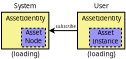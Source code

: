 <?xml version="1.0" encoding="UTF-8"?>
<dia:diagram xmlns:dia="http://www.lysator.liu.se/~alla/dia/">
  <dia:layer name="Background" visible="true" active="true">
    <dia:object type="Standard - Text" version="1" id="O0">
      <dia:attribute name="obj_pos">
        <dia:point val="1.8,0.4"/>
      </dia:attribute>
      <dia:attribute name="obj_bb">
        <dia:rectangle val="1.261,0.062;2.339,0.47"/>
      </dia:attribute>
      <dia:attribute name="text">
        <dia:composite type="text">
          <dia:attribute name="string">
            <dia:string>#System#</dia:string>
          </dia:attribute>
          <dia:attribute name="font">
            <dia:font family="Tahoma" style="0" name="Courier"/>
          </dia:attribute>
          <dia:attribute name="height">
            <dia:real val="0.423"/>
          </dia:attribute>
          <dia:attribute name="pos">
            <dia:point val="1.8,0.4"/>
          </dia:attribute>
          <dia:attribute name="color">
            <dia:color val="#000000"/>
          </dia:attribute>
          <dia:attribute name="alignment">
            <dia:enum val="1"/>
          </dia:attribute>
        </dia:composite>
      </dia:attribute>
      <dia:attribute name="valign">
        <dia:enum val="3"/>
      </dia:attribute>
    </dia:object>
    <dia:group>
      <dia:group>
        <dia:object type="Standard - Box" version="0" id="O1">
          <dia:attribute name="obj_pos">
            <dia:point val="0.6,0.6"/>
          </dia:attribute>
          <dia:attribute name="obj_bb">
            <dia:rectangle val="0.575,0.575;2.993,2.461"/>
          </dia:attribute>
          <dia:attribute name="elem_corner">
            <dia:point val="0.6,0.6"/>
          </dia:attribute>
          <dia:attribute name="elem_width">
            <dia:real val="2.367"/>
          </dia:attribute>
          <dia:attribute name="elem_height">
            <dia:real val="1.836"/>
          </dia:attribute>
          <dia:attribute name="border_width">
            <dia:real val="0.05"/>
          </dia:attribute>
          <dia:attribute name="inner_color">
            <dia:color val="#f7f495"/>
          </dia:attribute>
          <dia:attribute name="show_background">
            <dia:boolean val="true"/>
          </dia:attribute>
        </dia:object>
        <dia:object type="Standard - Text" version="1" id="O2">
          <dia:attribute name="obj_pos">
            <dia:point val="1.784,1.015"/>
          </dia:attribute>
          <dia:attribute name="obj_bb">
            <dia:rectangle val="0.812,0.667;2.765,1.105"/>
          </dia:attribute>
          <dia:attribute name="text">
            <dia:composite type="text">
              <dia:attribute name="string">
                <dia:string>#AssetIdentity#</dia:string>
              </dia:attribute>
              <dia:attribute name="font">
                <dia:font family="Tahoma" style="0" name="Courier"/>
              </dia:attribute>
              <dia:attribute name="height">
                <dia:real val="0.423"/>
              </dia:attribute>
              <dia:attribute name="pos">
                <dia:point val="1.784,1.015"/>
              </dia:attribute>
              <dia:attribute name="color">
                <dia:color val="#000000"/>
              </dia:attribute>
              <dia:attribute name="alignment">
                <dia:enum val="1"/>
              </dia:attribute>
            </dia:composite>
          </dia:attribute>
          <dia:attribute name="valign">
            <dia:enum val="3"/>
          </dia:attribute>
        </dia:object>
      </dia:group>
      <dia:group>
        <dia:object type="Standard - Box" version="0" id="O3">
          <dia:attribute name="obj_pos">
            <dia:point val="1.6,1.4"/>
          </dia:attribute>
          <dia:attribute name="obj_bb">
            <dia:rectangle val="1.575,1.375;2.825,2.355"/>
          </dia:attribute>
          <dia:attribute name="elem_corner">
            <dia:point val="1.6,1.4"/>
          </dia:attribute>
          <dia:attribute name="elem_width">
            <dia:real val="1.2"/>
          </dia:attribute>
          <dia:attribute name="elem_height">
            <dia:real val="0.93"/>
          </dia:attribute>
          <dia:attribute name="border_width">
            <dia:real val="0.05"/>
          </dia:attribute>
          <dia:attribute name="inner_color">
            <dia:color val="#9a95f7"/>
          </dia:attribute>
          <dia:attribute name="show_background">
            <dia:boolean val="true"/>
          </dia:attribute>
          <dia:attribute name="line_style">
            <dia:enum val="4"/>
          </dia:attribute>
        </dia:object>
        <dia:object type="Standard - Text" version="1" id="O4">
          <dia:attribute name="obj_pos">
            <dia:point val="2.2,1.73"/>
          </dia:attribute>
          <dia:attribute name="obj_bb">
            <dia:rectangle val="1.802,1.393;2.598,2.224"/>
          </dia:attribute>
          <dia:attribute name="text">
            <dia:composite type="text">
              <dia:attribute name="string">
                <dia:string>#Asset
Node#</dia:string>
              </dia:attribute>
              <dia:attribute name="font">
                <dia:font family="Tahoma" style="0" name="Courier"/>
              </dia:attribute>
              <dia:attribute name="height">
                <dia:real val="0.423"/>
              </dia:attribute>
              <dia:attribute name="pos">
                <dia:point val="2.2,1.73"/>
              </dia:attribute>
              <dia:attribute name="color">
                <dia:color val="#000000"/>
              </dia:attribute>
              <dia:attribute name="alignment">
                <dia:enum val="1"/>
              </dia:attribute>
            </dia:composite>
          </dia:attribute>
          <dia:attribute name="valign">
            <dia:enum val="3"/>
          </dia:attribute>
        </dia:object>
      </dia:group>
    </dia:group>
    <dia:object type="Standard - Text" version="1" id="O5">
      <dia:attribute name="obj_pos">
        <dia:point val="3.8,1.4"/>
      </dia:attribute>
      <dia:attribute name="obj_bb">
        <dia:rectangle val="3.329,1.175;4.271,1.448"/>
      </dia:attribute>
      <dia:attribute name="text">
        <dia:composite type="text">
          <dia:attribute name="string">
            <dia:string>#subscribe#</dia:string>
          </dia:attribute>
          <dia:attribute name="font">
            <dia:font family="Tahoma" style="4" name="Courier"/>
          </dia:attribute>
          <dia:attribute name="height">
            <dia:real val="0.282"/>
          </dia:attribute>
          <dia:attribute name="pos">
            <dia:point val="3.8,1.4"/>
          </dia:attribute>
          <dia:attribute name="color">
            <dia:color val="#000000"/>
          </dia:attribute>
          <dia:attribute name="alignment">
            <dia:enum val="1"/>
          </dia:attribute>
        </dia:composite>
      </dia:attribute>
      <dia:attribute name="valign">
        <dia:enum val="3"/>
      </dia:attribute>
    </dia:object>
    <dia:group>
      <dia:object type="Standard - Text" version="1" id="O6">
        <dia:attribute name="obj_pos">
          <dia:point val="5.6,0.4"/>
        </dia:attribute>
        <dia:attribute name="obj_bb">
          <dia:rectangle val="5.264,0.062;5.936,0.47"/>
        </dia:attribute>
        <dia:attribute name="text">
          <dia:composite type="text">
            <dia:attribute name="string">
              <dia:string>#User#</dia:string>
            </dia:attribute>
            <dia:attribute name="font">
              <dia:font family="Tahoma" style="0" name="Courier"/>
            </dia:attribute>
            <dia:attribute name="height">
              <dia:real val="0.423"/>
            </dia:attribute>
            <dia:attribute name="pos">
              <dia:point val="5.6,0.4"/>
            </dia:attribute>
            <dia:attribute name="color">
              <dia:color val="#000000"/>
            </dia:attribute>
            <dia:attribute name="alignment">
              <dia:enum val="1"/>
            </dia:attribute>
          </dia:composite>
        </dia:attribute>
        <dia:attribute name="valign">
          <dia:enum val="3"/>
        </dia:attribute>
      </dia:object>
      <dia:group>
        <dia:group>
          <dia:object type="Standard - Box" version="0" id="O7">
            <dia:attribute name="obj_pos">
              <dia:point val="4.4,0.6"/>
            </dia:attribute>
            <dia:attribute name="obj_bb">
              <dia:rectangle val="4.375,0.575;6.793,2.461"/>
            </dia:attribute>
            <dia:attribute name="elem_corner">
              <dia:point val="4.4,0.6"/>
            </dia:attribute>
            <dia:attribute name="elem_width">
              <dia:real val="2.367"/>
            </dia:attribute>
            <dia:attribute name="elem_height">
              <dia:real val="1.836"/>
            </dia:attribute>
            <dia:attribute name="border_width">
              <dia:real val="0.05"/>
            </dia:attribute>
            <dia:attribute name="inner_color">
              <dia:color val="#f7f495"/>
            </dia:attribute>
            <dia:attribute name="show_background">
              <dia:boolean val="true"/>
            </dia:attribute>
          </dia:object>
          <dia:object type="Standard - Text" version="1" id="O8">
            <dia:attribute name="obj_pos">
              <dia:point val="5.584,1.015"/>
            </dia:attribute>
            <dia:attribute name="obj_bb">
              <dia:rectangle val="4.612,0.678;6.555,1.085"/>
            </dia:attribute>
            <dia:attribute name="text">
              <dia:composite type="text">
                <dia:attribute name="string">
                  <dia:string>#AssetIdentity#</dia:string>
                </dia:attribute>
                <dia:attribute name="font">
                  <dia:font family="Tahoma" style="0" name="Courier"/>
                </dia:attribute>
                <dia:attribute name="height">
                  <dia:real val="0.423"/>
                </dia:attribute>
                <dia:attribute name="pos">
                  <dia:point val="5.584,1.015"/>
                </dia:attribute>
                <dia:attribute name="color">
                  <dia:color val="#000000"/>
                </dia:attribute>
                <dia:attribute name="alignment">
                  <dia:enum val="1"/>
                </dia:attribute>
              </dia:composite>
            </dia:attribute>
            <dia:attribute name="valign">
              <dia:enum val="3"/>
            </dia:attribute>
          </dia:object>
        </dia:group>
        <dia:group>
          <dia:object type="Standard - Box" version="0" id="O9">
            <dia:attribute name="obj_pos">
              <dia:point val="5,1.4"/>
            </dia:attribute>
            <dia:attribute name="obj_bb">
              <dia:rectangle val="4.975,1.375;6.625,2.355"/>
            </dia:attribute>
            <dia:attribute name="elem_corner">
              <dia:point val="5,1.4"/>
            </dia:attribute>
            <dia:attribute name="elem_width">
              <dia:real val="1.6"/>
            </dia:attribute>
            <dia:attribute name="elem_height">
              <dia:real val="0.93"/>
            </dia:attribute>
            <dia:attribute name="border_width">
              <dia:real val="0.05"/>
            </dia:attribute>
            <dia:attribute name="inner_color">
              <dia:color val="#9a95f7"/>
            </dia:attribute>
            <dia:attribute name="show_background">
              <dia:boolean val="true"/>
            </dia:attribute>
            <dia:attribute name="line_style">
              <dia:enum val="4"/>
            </dia:attribute>
          </dia:object>
          <dia:object type="Standard - Text" version="1" id="O10">
            <dia:attribute name="obj_pos">
              <dia:point val="5.8,1.742"/>
            </dia:attribute>
            <dia:attribute name="obj_bb">
              <dia:rectangle val="5.164,1.405;6.436,2.235"/>
            </dia:attribute>
            <dia:attribute name="text">
              <dia:composite type="text">
                <dia:attribute name="string">
                  <dia:string>#Asset
Instance#</dia:string>
                </dia:attribute>
                <dia:attribute name="font">
                  <dia:font family="Tahoma" style="0" name="Courier"/>
                </dia:attribute>
                <dia:attribute name="height">
                  <dia:real val="0.423"/>
                </dia:attribute>
                <dia:attribute name="pos">
                  <dia:point val="5.8,1.742"/>
                </dia:attribute>
                <dia:attribute name="color">
                  <dia:color val="#000000"/>
                </dia:attribute>
                <dia:attribute name="alignment">
                  <dia:enum val="1"/>
                </dia:attribute>
              </dia:composite>
            </dia:attribute>
            <dia:attribute name="valign">
              <dia:enum val="3"/>
            </dia:attribute>
          </dia:object>
        </dia:group>
      </dia:group>
    </dia:group>
    <dia:object type="Standard - Line" version="0" id="O11">
      <dia:attribute name="obj_pos">
        <dia:point val="4.4,1.518"/>
      </dia:attribute>
      <dia:attribute name="obj_bb">
        <dia:rectangle val="2.912,1.362;4.425,1.674"/>
      </dia:attribute>
      <dia:attribute name="conn_endpoints">
        <dia:point val="4.4,1.518"/>
        <dia:point val="2.967,1.518"/>
      </dia:attribute>
      <dia:attribute name="numcp">
        <dia:int val="1"/>
      </dia:attribute>
      <dia:attribute name="line_width">
        <dia:real val="0.05"/>
      </dia:attribute>
      <dia:attribute name="end_arrow">
        <dia:enum val="22"/>
      </dia:attribute>
      <dia:attribute name="end_arrow_length">
        <dia:real val="0.2"/>
      </dia:attribute>
      <dia:attribute name="end_arrow_width">
        <dia:real val="0.2"/>
      </dia:attribute>
      <dia:connections>
        <dia:connection handle="0" to="O7" connection="3"/>
        <dia:connection handle="1" to="O1" connection="4"/>
      </dia:connections>
    </dia:object>
    <dia:object type="Standard - Text" version="1" id="O12">
      <dia:attribute name="obj_pos">
        <dia:point val="1.8,2.8"/>
      </dia:attribute>
      <dia:attribute name="obj_bb">
        <dia:rectangle val="1.131,2.462;2.469,2.87"/>
      </dia:attribute>
      <dia:attribute name="text">
        <dia:composite type="text">
          <dia:attribute name="string">
            <dia:string>#(loading)#</dia:string>
          </dia:attribute>
          <dia:attribute name="font">
            <dia:font family="Tahoma" style="0" name="Courier"/>
          </dia:attribute>
          <dia:attribute name="height">
            <dia:real val="0.423"/>
          </dia:attribute>
          <dia:attribute name="pos">
            <dia:point val="1.8,2.8"/>
          </dia:attribute>
          <dia:attribute name="color">
            <dia:color val="#000000"/>
          </dia:attribute>
          <dia:attribute name="alignment">
            <dia:enum val="1"/>
          </dia:attribute>
        </dia:composite>
      </dia:attribute>
      <dia:attribute name="valign">
        <dia:enum val="3"/>
      </dia:attribute>
    </dia:object>
    <dia:object type="Standard - Text" version="1" id="O13">
      <dia:attribute name="obj_pos">
        <dia:point val="5.6,2.8"/>
      </dia:attribute>
      <dia:attribute name="obj_bb">
        <dia:rectangle val="4.921,2.452;6.269,2.89"/>
      </dia:attribute>
      <dia:attribute name="text">
        <dia:composite type="text">
          <dia:attribute name="string">
            <dia:string>#(loading)#</dia:string>
          </dia:attribute>
          <dia:attribute name="font">
            <dia:font family="Tahoma" style="0" name="Courier"/>
          </dia:attribute>
          <dia:attribute name="height">
            <dia:real val="0.423"/>
          </dia:attribute>
          <dia:attribute name="pos">
            <dia:point val="5.6,2.8"/>
          </dia:attribute>
          <dia:attribute name="color">
            <dia:color val="#000000"/>
          </dia:attribute>
          <dia:attribute name="alignment">
            <dia:enum val="1"/>
          </dia:attribute>
        </dia:composite>
      </dia:attribute>
      <dia:attribute name="valign">
        <dia:enum val="3"/>
      </dia:attribute>
    </dia:object>
  </dia:layer>
</dia:diagram>
